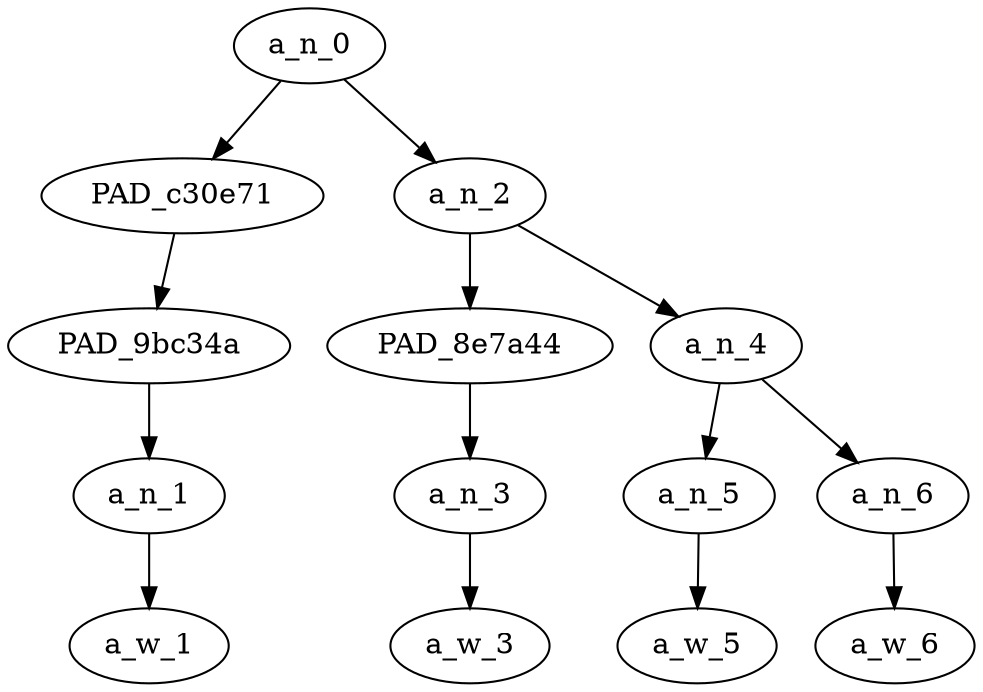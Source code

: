 strict digraph "" {
	a_n_0	[div_dir=-1,
		index=0,
		level=4,
		pos="0.875,4!",
		text_span="[0, 1, 2, 3]",
		value=1.00000002];
	PAD_c30e71	[div_dir=1,
		index=0,
		level=3,
		pos="0.0,3!",
		text_span="[0]",
		value=0.09344723];
	a_n_0 -> PAD_c30e71;
	a_n_2	[div_dir=-1,
		index=1,
		level=3,
		pos="1.75,3!",
		text_span="[1, 2, 3]",
		value=0.90620092];
	a_n_0 -> a_n_2;
	PAD_9bc34a	[div_dir=1,
		index=0,
		level=2,
		pos="0.0,2!",
		text_span="[0]",
		value=0.09344723];
	PAD_c30e71 -> PAD_9bc34a;
	a_n_1	[div_dir=1,
		index=0,
		level=1,
		pos="0.0,1!",
		text_span="[0]",
		value=0.09344723];
	PAD_9bc34a -> a_n_1;
	a_w_1	[div_dir=0,
		index=0,
		level=0,
		pos="0,0!",
		text_span="[0]",
		value=the];
	a_n_1 -> a_w_1;
	PAD_8e7a44	[div_dir=-1,
		index=1,
		level=2,
		pos="1.0,2!",
		text_span="[1]",
		value=0.18313754];
	a_n_2 -> PAD_8e7a44;
	a_n_4	[div_dir=-1,
		index=2,
		level=2,
		pos="2.5,2!",
		text_span="[2, 3]",
		value=0.72261905];
	a_n_2 -> a_n_4;
	a_n_3	[div_dir=-1,
		index=1,
		level=1,
		pos="1.0,1!",
		text_span="[1]",
		value=0.18313754];
	PAD_8e7a44 -> a_n_3;
	a_w_3	[div_dir=0,
		index=1,
		level=0,
		pos="1,0!",
		text_span="[1]",
		value=blur];
	a_n_3 -> a_w_3;
	a_n_5	[div_dir=1,
		index=2,
		level=1,
		pos="2.0,1!",
		text_span="[2]",
		value=0.10718340];
	a_n_4 -> a_n_5;
	a_n_6	[div_dir=-1,
		index=3,
		level=1,
		pos="3.0,1!",
		text_span="[3]",
		value=0.61525100];
	a_n_4 -> a_n_6;
	a_w_5	[div_dir=0,
		index=2,
		level=0,
		pos="2,0!",
		text_span="[2]",
		value=the1];
	a_n_5 -> a_w_5;
	a_w_6	[div_dir=0,
		index=3,
		level=0,
		pos="3,0!",
		text_span="[3]",
		value=retard];
	a_n_6 -> a_w_6;
}
